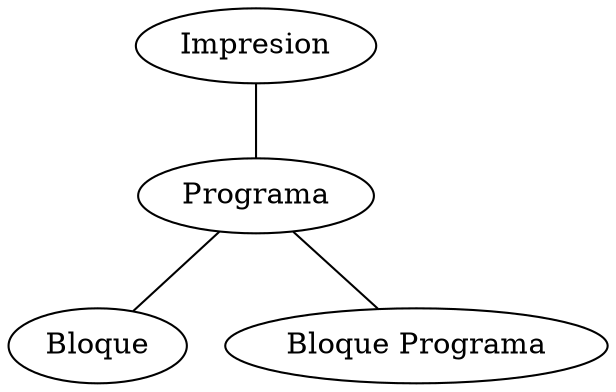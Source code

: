 graph G {nodo_2009405535[label="Impresion"]
nodo_1697189132[label="Programa"]
nodo_2009405535--nodo_1697189132
nodo_407407121[label="Bloque"]
nodo_1697189132--nodo_407407121
nodo_1502621328[label="Bloque Programa"]
nodo_1697189132--nodo_1502621328
}
